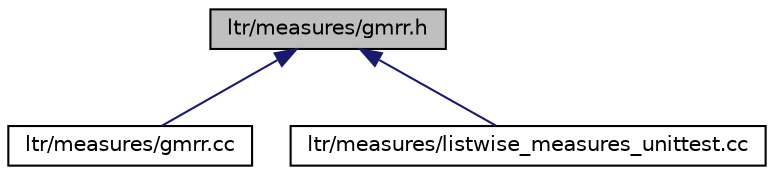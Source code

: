 digraph G
{
  edge [fontname="Helvetica",fontsize="10",labelfontname="Helvetica",labelfontsize="10"];
  node [fontname="Helvetica",fontsize="10",shape=record];
  Node1 [label="ltr/measures/gmrr.h",height=0.2,width=0.4,color="black", fillcolor="grey75", style="filled" fontcolor="black"];
  Node1 -> Node2 [dir="back",color="midnightblue",fontsize="10",style="solid",fontname="Helvetica"];
  Node2 [label="ltr/measures/gmrr.cc",height=0.2,width=0.4,color="black", fillcolor="white", style="filled",URL="$gmrr_8cc.html"];
  Node1 -> Node3 [dir="back",color="midnightblue",fontsize="10",style="solid",fontname="Helvetica"];
  Node3 [label="ltr/measures/listwise_measures_unittest.cc",height=0.2,width=0.4,color="black", fillcolor="white", style="filled",URL="$listwise__measures__unittest_8cc.html"];
}
